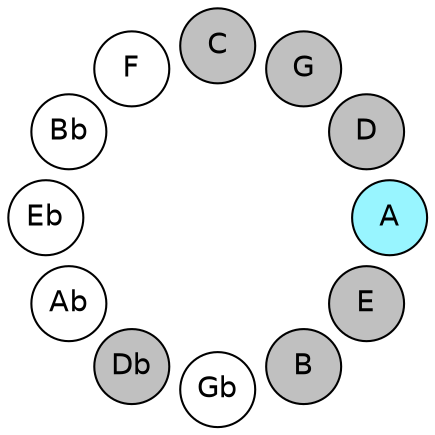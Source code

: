 
graph {

layout = circo;
mindist = .1

node [shape = circle, fontname = Helvetica, margin = 0, style = filled]
edge [style=invis]

subgraph 1 {
	E -- B -- Gb -- Db -- Ab -- Eb -- Bb -- F -- C -- G -- D -- A -- E
}

E [fillcolor = gray];
B [fillcolor = gray];
Gb [fillcolor = white];
Db [fillcolor = gray];
Ab [fillcolor = white];
Eb [fillcolor = white];
Bb [fillcolor = white];
F [fillcolor = white];
C [fillcolor = gray];
G [fillcolor = gray];
D [fillcolor = gray];
A [fillcolor = cadetblue1];
}
